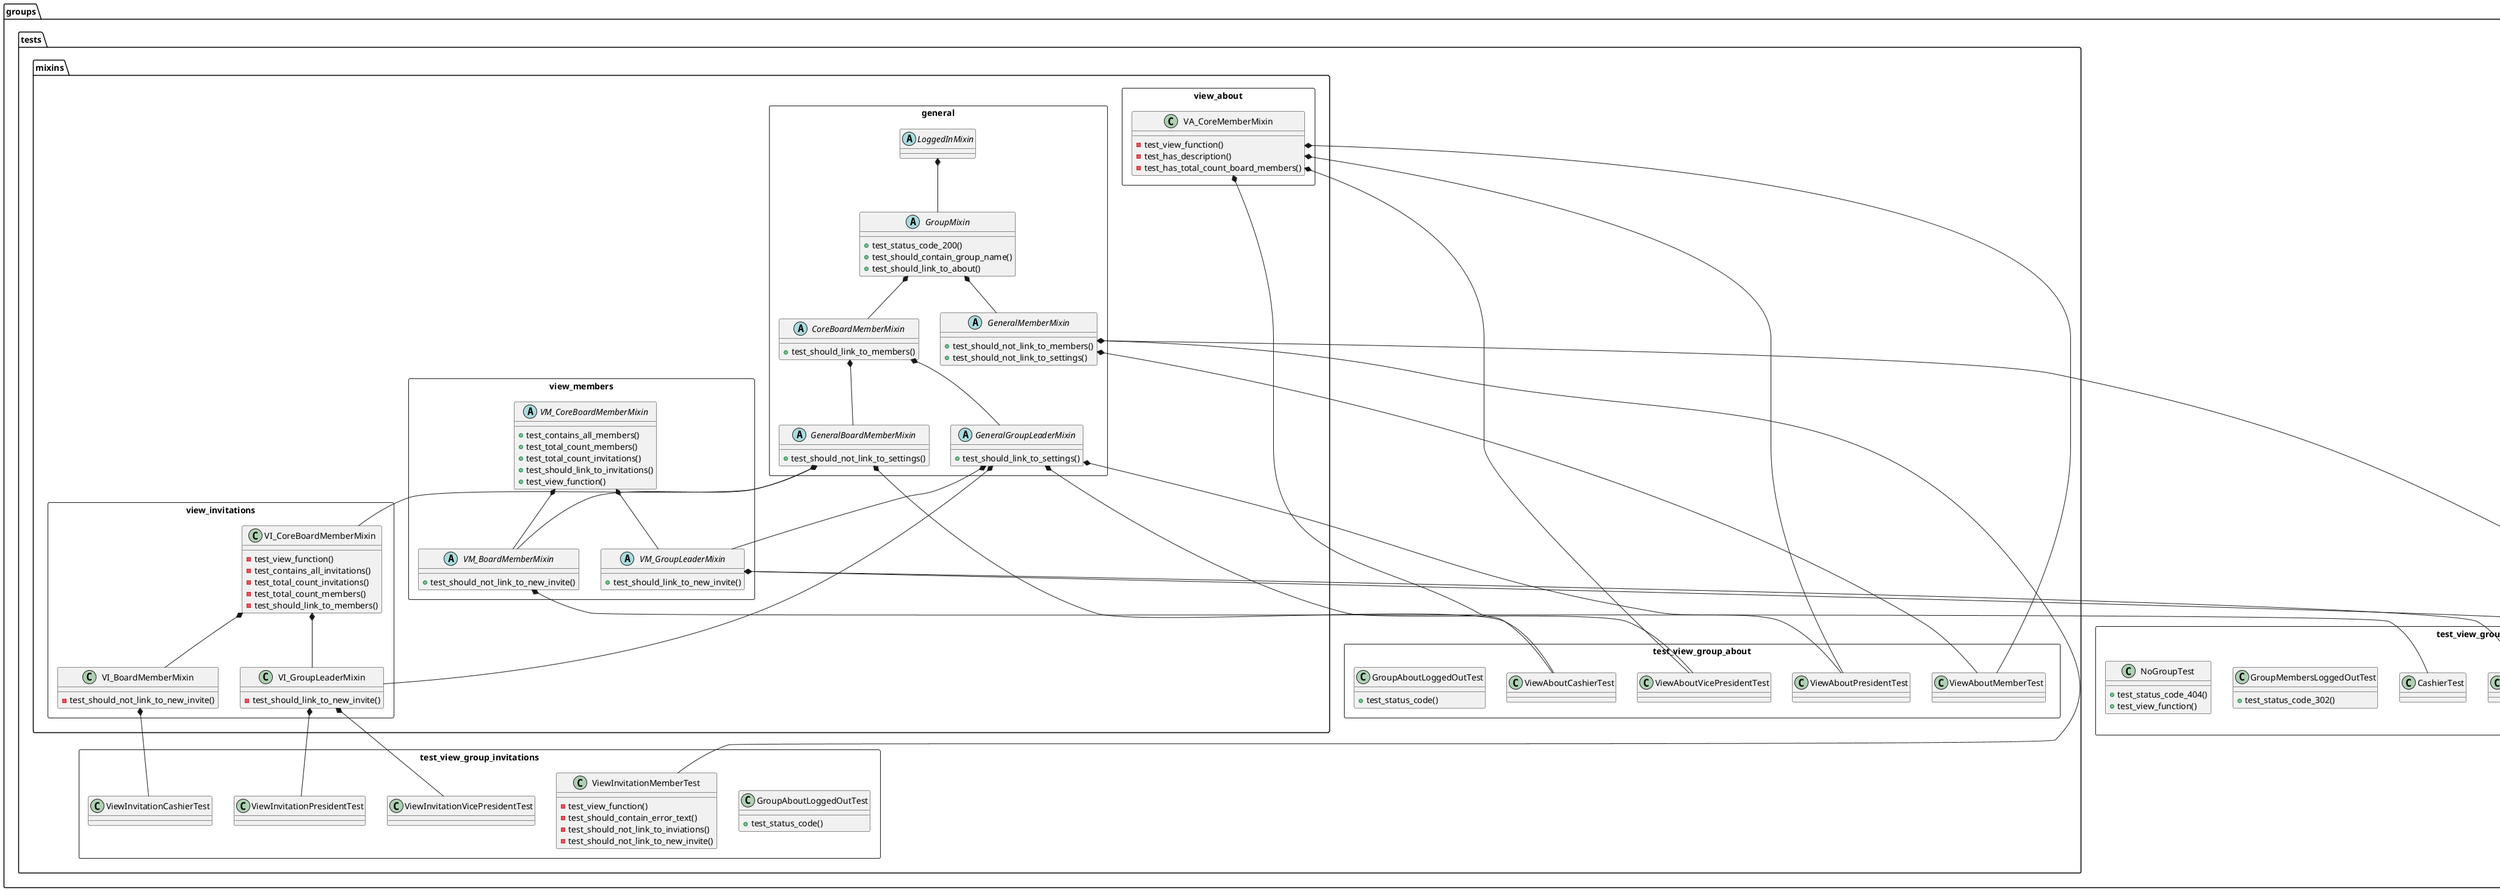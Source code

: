 @startuml

package groups.tests.mixins.general <<Rectangle>> {
  abstract class LoggedInMixin
  abstract class GroupMixin {
    + test_status_code_200()
    + test_should_contain_group_name()
    + test_should_link_to_about()
  }
  abstract class GeneralMemberMixin {
    + test_should_not_link_to_members()
    + test_should_not_link_to_settings()
  }
  abstract class CoreBoardMemberMixin {
    + test_should_link_to_members()
  }
  abstract class GeneralBoardMemberMixin {
    + test_should_not_link_to_settings()
  }
  abstract class GeneralGroupLeaderMixin {
    + test_should_link_to_settings()
  }
}

package Members {

  package groups.tests.mixins.view_members <<Rectangle>> {
    abstract class VM_CoreBoardMemberMixin {
      + test_contains_all_members()
      + test_total_count_members()
      + test_total_count_invitations()
      + test_should_link_to_invitations()
      + test_view_function()
    }
    abstract class VM_BoardMemberMixin {
      + test_should_not_link_to_new_invite()
    }
    abstract class VM_GroupLeaderMixin {
      + test_should_link_to_new_invite()
    }
  }


  package groups.test_view_group_members <<Rectangle>> {
    class MemberTest {
      + test_contains_no_members()
      + test_shoud_contain_members_error_text()
      + test_should_not_link_to_inviations()
      + test_should_not_link_to_new_invite()
    }
    class CashierTest
    class VicePresidentTest
    class PresidentTest
    class GroupMembersLoggedOutTest {
      + test_status_code_302()
    }
    class NoGroupTest {
      + test_status_code_404()
      + test_view_function()
    }
  }

  LoggedInMixin *-- GroupMixin
  GroupMixin *-- CoreBoardMemberMixin
  GroupMixin *-- GeneralMemberMixin
  CoreBoardMemberMixin *-- GeneralBoardMemberMixin
  CoreBoardMemberMixin *-- GeneralGroupLeaderMixin
  VM_CoreBoardMemberMixin *-- VM_BoardMemberMixin
  GeneralBoardMemberMixin *-- VM_BoardMemberMixin
  VM_CoreBoardMemberMixin *-- VM_GroupLeaderMixin
  GeneralGroupLeaderMixin *-- VM_GroupLeaderMixin
  GeneralMemberMixin *-- MemberTest
  VM_BoardMemberMixin *-- CashierTest
  VM_GroupLeaderMixin *-- VicePresidentTest
  VM_GroupLeaderMixin *-- PresidentTest

}

package AboutGroup {
  package groups.tests.mixins.view_about <<Rectangle>> {
    class VA_CoreMemberMixin {
      - test_view_function()
      - test_has_description()
      - test_has_total_count_board_members()
    }
  }


  package groups.tests.test_view_group_about <<Rectangle>> {
    class GroupAboutLoggedOutTest {
      + test_status_code()
    }
    together {
      class ViewAboutMemberTest
      class ViewAboutCashierTest
      class ViewAboutVicePresidentTest
      class ViewAboutPresidentTest
    }

  }

  GeneralMemberMixin *- ViewAboutMemberTest
  VA_CoreMemberMixin *-- ViewAboutMemberTest

  GeneralBoardMemberMixin *--- ViewAboutCashierTest
  VA_CoreMemberMixin *- ViewAboutCashierTest

  GeneralGroupLeaderMixin *-- ViewAboutVicePresidentTest
  VA_CoreMemberMixin *-- ViewAboutVicePresidentTest

  GeneralGroupLeaderMixin *-- ViewAboutPresidentTest
  VA_CoreMemberMixin *-- ViewAboutPresidentTest
}

package Invitations {
  package groups.tests.mixins.view_invitations <<Rectangle>> {
    class VI_CoreBoardMemberMixin {
      - test_view_function()
      - test_contains_all_invitations()
      - test_total_count_invitations()
      - test_total_count_members()
      - test_should_link_to_members()
    }
    class VI_BoardMemberMixin {
      - test_should_not_link_to_new_invite()
    }
    class VI_GroupLeaderMixin {
      - test_should_link_to_new_invite()
    }

    VI_CoreBoardMemberMixin *-- VI_BoardMemberMixin
    VI_CoreBoardMemberMixin *-- VI_GroupLeaderMixin
  }

  package groups.tests.test_view_group_invitations <<Rectangle>> {
    class GroupAboutLoggedOutTest {
      + test_status_code()
    }

    class ViewInvitationMemberTest {
      - test_view_function()
      - test_should_contain_error_text()
      - test_should_not_link_to_inviations()
      - test_should_not_link_to_new_invite()
    }
    class ViewInvitationCashierTest
    class ViewInvitationVicePresidentTest
    class ViewInvitationPresidentTest

    GeneralMemberMixin *-- ViewInvitationMemberTest
    VI_BoardMemberMixin *-- ViewInvitationCashierTest
    VI_GroupLeaderMixin *-- ViewInvitationVicePresidentTest
    VI_GroupLeaderMixin *-- ViewInvitationPresidentTest
  }

  GeneralBoardMemberMixin *-- VI_CoreBoardMemberMixin
  GeneralGroupLeaderMixin *-- VI_GroupLeaderMixin
}



@enduml
